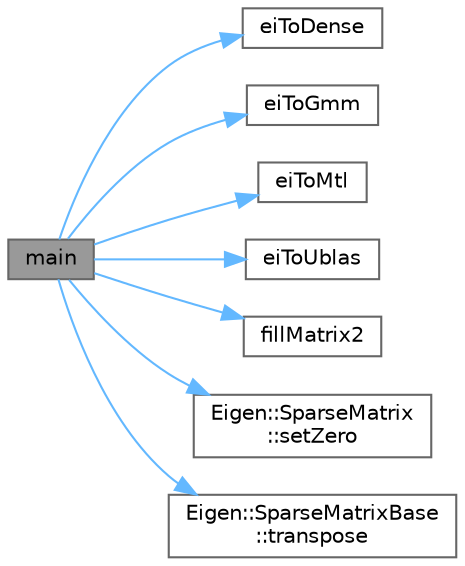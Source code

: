 digraph "main"
{
 // LATEX_PDF_SIZE
  bgcolor="transparent";
  edge [fontname=Helvetica,fontsize=10,labelfontname=Helvetica,labelfontsize=10];
  node [fontname=Helvetica,fontsize=10,shape=box,height=0.2,width=0.4];
  rankdir="LR";
  Node1 [id="Node000001",label="main",height=0.2,width=0.4,color="gray40", fillcolor="grey60", style="filled", fontcolor="black",tooltip=" "];
  Node1 -> Node2 [id="edge8_Node000001_Node000002",color="steelblue1",style="solid",tooltip=" "];
  Node2 [id="Node000002",label="eiToDense",height=0.2,width=0.4,color="grey40", fillcolor="white", style="filled",URL="$_bench_sparse_util_8h.html#a3a793c6a0917359f91a7ddca3df96e23",tooltip=" "];
  Node1 -> Node3 [id="edge9_Node000001_Node000003",color="steelblue1",style="solid",tooltip=" "];
  Node3 [id="Node000003",label="eiToGmm",height=0.2,width=0.4,color="grey40", fillcolor="white", style="filled",URL="$_bench_sparse_util_8h.html#a0fd61c7904dc93b13137609cbb19f7e4",tooltip=" "];
  Node1 -> Node4 [id="edge10_Node000001_Node000004",color="steelblue1",style="solid",tooltip=" "];
  Node4 [id="Node000004",label="eiToMtl",height=0.2,width=0.4,color="grey40", fillcolor="white", style="filled",URL="$_bench_sparse_util_8h.html#ac7f91e23e9b6237bfc41ab6ebd1d68f2",tooltip=" "];
  Node1 -> Node5 [id="edge11_Node000001_Node000005",color="steelblue1",style="solid",tooltip=" "];
  Node5 [id="Node000005",label="eiToUblas",height=0.2,width=0.4,color="grey40", fillcolor="white", style="filled",URL="$_bench_sparse_util_8h.html#aceb6d7bd92608892e3e8163984191f85",tooltip=" "];
  Node1 -> Node6 [id="edge12_Node000001_Node000006",color="steelblue1",style="solid",tooltip=" "];
  Node6 [id="Node000006",label="fillMatrix2",height=0.2,width=0.4,color="grey40", fillcolor="white", style="filled",URL="$_bench_sparse_util_8h.html#abafdfa2084e60b4bd47c70212bd0c473",tooltip=" "];
  Node1 -> Node7 [id="edge13_Node000001_Node000007",color="steelblue1",style="solid",tooltip=" "];
  Node7 [id="Node000007",label="Eigen::SparseMatrix\l::setZero",height=0.2,width=0.4,color="grey40", fillcolor="white", style="filled",URL="$class_eigen_1_1_sparse_matrix.html#ad3c7416090f913e8685523cb3ab7c2f7",tooltip=" "];
  Node1 -> Node8 [id="edge14_Node000001_Node000008",color="steelblue1",style="solid",tooltip=" "];
  Node8 [id="Node000008",label="Eigen::SparseMatrixBase\l::transpose",height=0.2,width=0.4,color="grey40", fillcolor="white", style="filled",URL="$class_eigen_1_1_sparse_matrix_base.html#abef4b43a6c62c8eae9b5087d732b3a4a",tooltip=" "];
}
